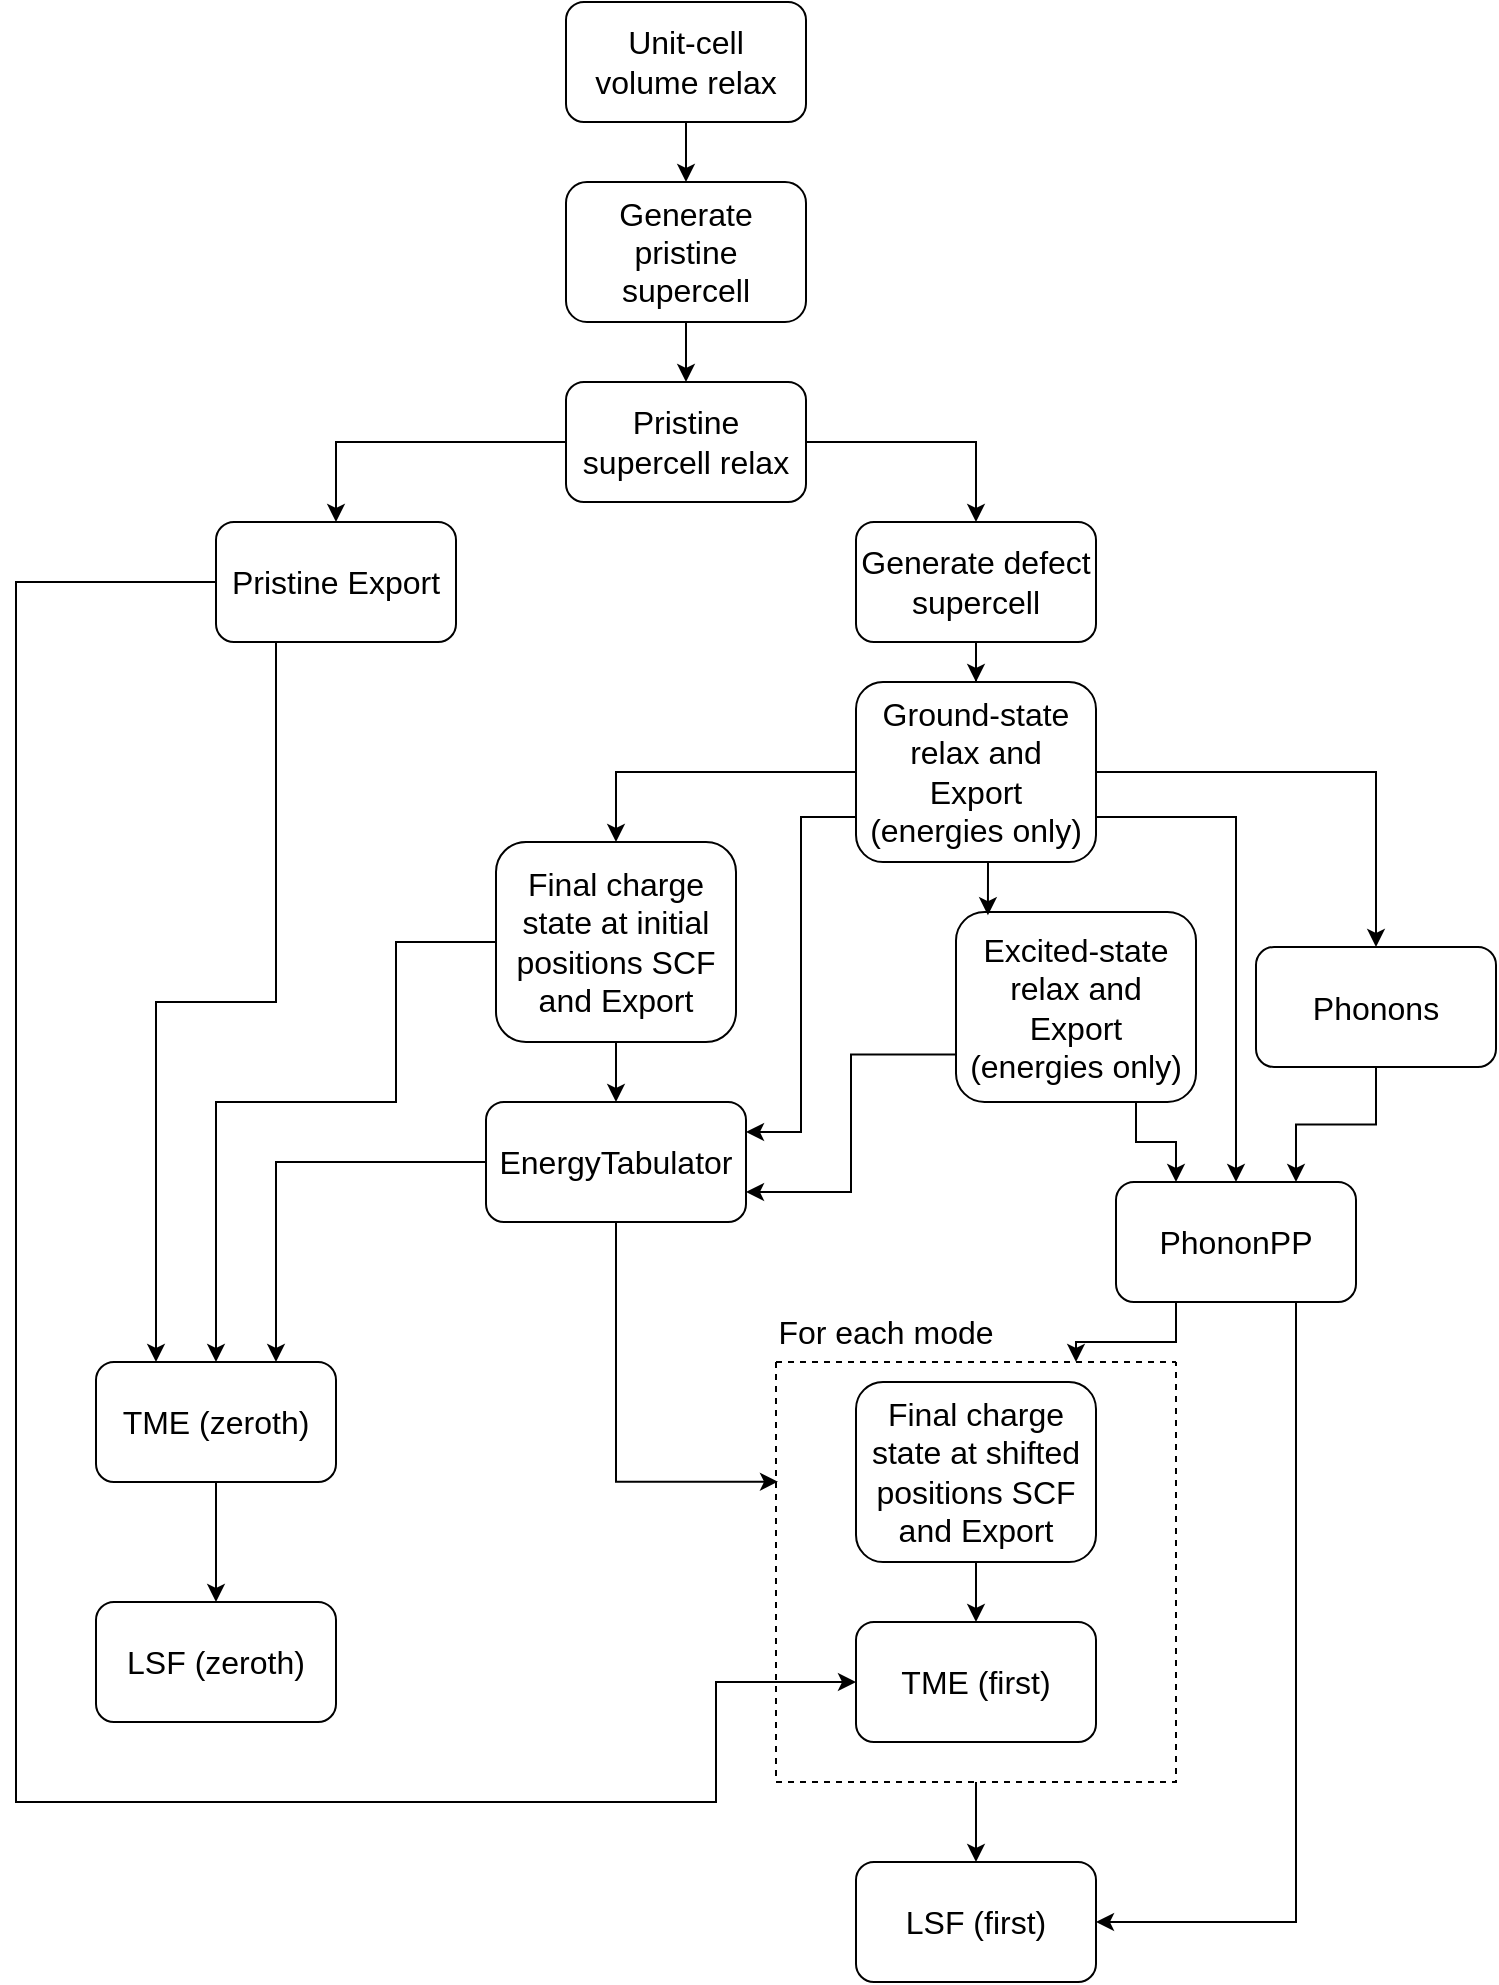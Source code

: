 <mxfile version="21.3.6" type="device">
  <diagram name="Page-1" id="Bi6nuSbLF3TYPAGxzcB3">
    <mxGraphModel dx="896" dy="530" grid="1" gridSize="10" guides="1" tooltips="1" connect="1" arrows="1" fold="1" page="1" pageScale="1" pageWidth="850" pageHeight="1100" background="none" math="0" shadow="0">
      <root>
        <mxCell id="0" />
        <mxCell id="1" parent="0" />
        <mxCell id="uOwag5xyu-ka6NZC6iEb-7" value="" style="edgeStyle=orthogonalEdgeStyle;rounded=0;orthogonalLoop=1;jettySize=auto;html=1;" parent="1" source="uOwag5xyu-ka6NZC6iEb-2" edge="1">
          <mxGeometry relative="1" as="geometry">
            <mxPoint x="430" y="820" as="targetPoint" />
          </mxGeometry>
        </mxCell>
        <mxCell id="uOwag5xyu-ka6NZC6iEb-8" style="edgeStyle=orthogonalEdgeStyle;rounded=0;orthogonalLoop=1;jettySize=auto;html=1;exitX=0;exitY=0.5;exitDx=0;exitDy=0;" parent="1" target="uOwag5xyu-ka6NZC6iEb-3" edge="1">
          <mxGeometry relative="1" as="geometry">
            <mxPoint x="370" y="850" as="sourcePoint" />
          </mxGeometry>
        </mxCell>
        <mxCell id="lNCz8OnNDWfd_Ppy1dn2-34" value="" style="edgeStyle=orthogonalEdgeStyle;rounded=0;orthogonalLoop=1;jettySize=auto;html=1;fontSize=16;" edge="1" parent="1" source="lNCz8OnNDWfd_Ppy1dn2-1" target="lNCz8OnNDWfd_Ppy1dn2-8">
          <mxGeometry relative="1" as="geometry" />
        </mxCell>
        <mxCell id="lNCz8OnNDWfd_Ppy1dn2-1" value="Unit-cell volume relax" style="rounded=1;whiteSpace=wrap;html=1;spacingRight=4;fontSize=16;spacingLeft=4;" vertex="1" parent="1">
          <mxGeometry x="365" y="10" width="120" height="60" as="geometry" />
        </mxCell>
        <mxCell id="lNCz8OnNDWfd_Ppy1dn2-55" style="edgeStyle=orthogonalEdgeStyle;rounded=0;orthogonalLoop=1;jettySize=auto;html=1;exitX=0;exitY=0.5;exitDx=0;exitDy=0;entryX=0.5;entryY=0;entryDx=0;entryDy=0;fontSize=16;" edge="1" parent="1" source="lNCz8OnNDWfd_Ppy1dn2-2" target="lNCz8OnNDWfd_Ppy1dn2-26">
          <mxGeometry relative="1" as="geometry">
            <Array as="points">
              <mxPoint x="280" y="480" />
              <mxPoint x="280" y="560" />
              <mxPoint x="190" y="560" />
            </Array>
          </mxGeometry>
        </mxCell>
        <mxCell id="lNCz8OnNDWfd_Ppy1dn2-65" value="" style="edgeStyle=orthogonalEdgeStyle;rounded=0;orthogonalLoop=1;jettySize=auto;html=1;" edge="1" parent="1" source="lNCz8OnNDWfd_Ppy1dn2-2" target="lNCz8OnNDWfd_Ppy1dn2-23">
          <mxGeometry relative="1" as="geometry" />
        </mxCell>
        <mxCell id="lNCz8OnNDWfd_Ppy1dn2-2" value="Final charge state at initial positions SCF and Export" style="rounded=1;whiteSpace=wrap;html=1;fontSize=16;" vertex="1" parent="1">
          <mxGeometry x="330" y="430" width="120" height="100" as="geometry" />
        </mxCell>
        <mxCell id="lNCz8OnNDWfd_Ppy1dn2-47" style="edgeStyle=orthogonalEdgeStyle;rounded=0;orthogonalLoop=1;jettySize=auto;html=1;exitX=0.75;exitY=1;exitDx=0;exitDy=0;entryX=0.25;entryY=0;entryDx=0;entryDy=0;fontSize=16;" edge="1" parent="1" source="lNCz8OnNDWfd_Ppy1dn2-3" target="lNCz8OnNDWfd_Ppy1dn2-18">
          <mxGeometry relative="1" as="geometry" />
        </mxCell>
        <mxCell id="lNCz8OnNDWfd_Ppy1dn2-52" style="edgeStyle=orthogonalEdgeStyle;rounded=0;orthogonalLoop=1;jettySize=auto;html=1;exitX=0;exitY=0.75;exitDx=0;exitDy=0;entryX=1;entryY=0.75;entryDx=0;entryDy=0;fontSize=16;" edge="1" parent="1" source="lNCz8OnNDWfd_Ppy1dn2-3" target="lNCz8OnNDWfd_Ppy1dn2-23">
          <mxGeometry relative="1" as="geometry" />
        </mxCell>
        <mxCell id="lNCz8OnNDWfd_Ppy1dn2-3" value="Excited-state relax and Export (energies only)" style="rounded=1;whiteSpace=wrap;html=1;fontSize=16;spacingRight=4;spacingLeft=4;" vertex="1" parent="1">
          <mxGeometry x="560" y="465" width="120" height="95" as="geometry" />
        </mxCell>
        <mxCell id="lNCz8OnNDWfd_Ppy1dn2-40" style="edgeStyle=orthogonalEdgeStyle;rounded=0;orthogonalLoop=1;jettySize=auto;html=1;fontSize=16;" edge="1" parent="1" source="lNCz8OnNDWfd_Ppy1dn2-7" target="lNCz8OnNDWfd_Ppy1dn2-12">
          <mxGeometry relative="1" as="geometry" />
        </mxCell>
        <mxCell id="lNCz8OnNDWfd_Ppy1dn2-44" style="edgeStyle=orthogonalEdgeStyle;rounded=0;orthogonalLoop=1;jettySize=auto;html=1;exitX=0.5;exitY=1;exitDx=0;exitDy=0;entryX=0.133;entryY=0.017;entryDx=0;entryDy=0;entryPerimeter=0;fontSize=16;" edge="1" parent="1" source="lNCz8OnNDWfd_Ppy1dn2-7" target="lNCz8OnNDWfd_Ppy1dn2-3">
          <mxGeometry relative="1" as="geometry" />
        </mxCell>
        <mxCell id="lNCz8OnNDWfd_Ppy1dn2-45" style="edgeStyle=orthogonalEdgeStyle;rounded=0;orthogonalLoop=1;jettySize=auto;html=1;fontSize=16;entryX=0.5;entryY=0;entryDx=0;entryDy=0;" edge="1" parent="1" source="lNCz8OnNDWfd_Ppy1dn2-7" target="lNCz8OnNDWfd_Ppy1dn2-2">
          <mxGeometry relative="1" as="geometry" />
        </mxCell>
        <mxCell id="lNCz8OnNDWfd_Ppy1dn2-51" style="edgeStyle=orthogonalEdgeStyle;rounded=0;orthogonalLoop=1;jettySize=auto;html=1;exitX=0;exitY=0.75;exitDx=0;exitDy=0;entryX=1;entryY=0.25;entryDx=0;entryDy=0;fontSize=16;" edge="1" parent="1" source="lNCz8OnNDWfd_Ppy1dn2-7" target="lNCz8OnNDWfd_Ppy1dn2-23">
          <mxGeometry relative="1" as="geometry" />
        </mxCell>
        <mxCell id="lNCz8OnNDWfd_Ppy1dn2-53" style="edgeStyle=orthogonalEdgeStyle;rounded=0;orthogonalLoop=1;jettySize=auto;html=1;exitX=1;exitY=0.75;exitDx=0;exitDy=0;fontSize=16;" edge="1" parent="1" source="lNCz8OnNDWfd_Ppy1dn2-7" target="lNCz8OnNDWfd_Ppy1dn2-18">
          <mxGeometry relative="1" as="geometry" />
        </mxCell>
        <mxCell id="lNCz8OnNDWfd_Ppy1dn2-7" value="Ground-state relax and Export (energies only)" style="rounded=1;whiteSpace=wrap;html=1;fontSize=16;spacingRight=4;spacingLeft=4;" vertex="1" parent="1">
          <mxGeometry x="510" y="350" width="120" height="90" as="geometry" />
        </mxCell>
        <mxCell id="lNCz8OnNDWfd_Ppy1dn2-35" value="" style="edgeStyle=orthogonalEdgeStyle;rounded=0;orthogonalLoop=1;jettySize=auto;html=1;fontSize=16;" edge="1" parent="1" source="lNCz8OnNDWfd_Ppy1dn2-8" target="lNCz8OnNDWfd_Ppy1dn2-9">
          <mxGeometry relative="1" as="geometry" />
        </mxCell>
        <mxCell id="lNCz8OnNDWfd_Ppy1dn2-8" value="Generate pristine supercell" style="rounded=1;whiteSpace=wrap;html=1;fontSize=16;" vertex="1" parent="1">
          <mxGeometry x="365" y="100" width="120" height="70" as="geometry" />
        </mxCell>
        <mxCell id="lNCz8OnNDWfd_Ppy1dn2-37" style="edgeStyle=orthogonalEdgeStyle;rounded=0;orthogonalLoop=1;jettySize=auto;html=1;exitX=1;exitY=0.5;exitDx=0;exitDy=0;fontSize=16;" edge="1" parent="1" source="lNCz8OnNDWfd_Ppy1dn2-9" target="lNCz8OnNDWfd_Ppy1dn2-10">
          <mxGeometry relative="1" as="geometry" />
        </mxCell>
        <mxCell id="lNCz8OnNDWfd_Ppy1dn2-38" style="edgeStyle=orthogonalEdgeStyle;rounded=0;orthogonalLoop=1;jettySize=auto;html=1;exitX=0;exitY=0.5;exitDx=0;exitDy=0;entryX=0.5;entryY=0;entryDx=0;entryDy=0;fontSize=16;" edge="1" parent="1" source="lNCz8OnNDWfd_Ppy1dn2-9" target="lNCz8OnNDWfd_Ppy1dn2-11">
          <mxGeometry relative="1" as="geometry" />
        </mxCell>
        <mxCell id="lNCz8OnNDWfd_Ppy1dn2-9" value="Pristine supercell relax" style="rounded=1;whiteSpace=wrap;html=1;fontSize=16;" vertex="1" parent="1">
          <mxGeometry x="365" y="200" width="120" height="60" as="geometry" />
        </mxCell>
        <mxCell id="lNCz8OnNDWfd_Ppy1dn2-39" value="" style="edgeStyle=orthogonalEdgeStyle;rounded=0;orthogonalLoop=1;jettySize=auto;html=1;fontSize=16;" edge="1" parent="1" source="lNCz8OnNDWfd_Ppy1dn2-10" target="lNCz8OnNDWfd_Ppy1dn2-7">
          <mxGeometry relative="1" as="geometry" />
        </mxCell>
        <mxCell id="lNCz8OnNDWfd_Ppy1dn2-10" value="Generate defect supercell" style="rounded=1;whiteSpace=wrap;html=1;fontSize=16;" vertex="1" parent="1">
          <mxGeometry x="510" y="270" width="120" height="60" as="geometry" />
        </mxCell>
        <mxCell id="lNCz8OnNDWfd_Ppy1dn2-54" style="edgeStyle=orthogonalEdgeStyle;rounded=0;orthogonalLoop=1;jettySize=auto;html=1;exitX=0.25;exitY=1;exitDx=0;exitDy=0;entryX=0.25;entryY=0;entryDx=0;entryDy=0;fontSize=16;" edge="1" parent="1" source="lNCz8OnNDWfd_Ppy1dn2-11" target="lNCz8OnNDWfd_Ppy1dn2-26">
          <mxGeometry relative="1" as="geometry" />
        </mxCell>
        <mxCell id="lNCz8OnNDWfd_Ppy1dn2-63" style="edgeStyle=orthogonalEdgeStyle;rounded=0;orthogonalLoop=1;jettySize=auto;html=1;exitX=0;exitY=0.5;exitDx=0;exitDy=0;entryX=0;entryY=0.5;entryDx=0;entryDy=0;fontSize=16;" edge="1" parent="1" source="lNCz8OnNDWfd_Ppy1dn2-11" target="lNCz8OnNDWfd_Ppy1dn2-32">
          <mxGeometry relative="1" as="geometry">
            <Array as="points">
              <mxPoint x="90" y="300" />
              <mxPoint x="90" y="910" />
              <mxPoint x="440" y="910" />
              <mxPoint x="440" y="850" />
            </Array>
          </mxGeometry>
        </mxCell>
        <mxCell id="lNCz8OnNDWfd_Ppy1dn2-11" value="Pristine Export" style="rounded=1;whiteSpace=wrap;html=1;fontSize=16;" vertex="1" parent="1">
          <mxGeometry x="190" y="270" width="120" height="60" as="geometry" />
        </mxCell>
        <mxCell id="lNCz8OnNDWfd_Ppy1dn2-48" style="edgeStyle=orthogonalEdgeStyle;rounded=0;orthogonalLoop=1;jettySize=auto;html=1;exitX=0.5;exitY=1;exitDx=0;exitDy=0;entryX=0.75;entryY=0;entryDx=0;entryDy=0;fontSize=16;" edge="1" parent="1" source="lNCz8OnNDWfd_Ppy1dn2-12" target="lNCz8OnNDWfd_Ppy1dn2-18">
          <mxGeometry relative="1" as="geometry" />
        </mxCell>
        <mxCell id="lNCz8OnNDWfd_Ppy1dn2-12" value="Phonons" style="rounded=1;whiteSpace=wrap;html=1;fontSize=16;" vertex="1" parent="1">
          <mxGeometry x="710" y="482.5" width="120" height="60" as="geometry" />
        </mxCell>
        <mxCell id="lNCz8OnNDWfd_Ppy1dn2-58" style="edgeStyle=orthogonalEdgeStyle;rounded=0;orthogonalLoop=1;jettySize=auto;html=1;exitX=0.75;exitY=1;exitDx=0;exitDy=0;entryX=1;entryY=0.5;entryDx=0;entryDy=0;fontSize=16;" edge="1" parent="1" source="lNCz8OnNDWfd_Ppy1dn2-18" target="lNCz8OnNDWfd_Ppy1dn2-33">
          <mxGeometry relative="1" as="geometry" />
        </mxCell>
        <mxCell id="lNCz8OnNDWfd_Ppy1dn2-59" style="edgeStyle=orthogonalEdgeStyle;rounded=0;orthogonalLoop=1;jettySize=auto;html=1;exitX=0.25;exitY=1;exitDx=0;exitDy=0;entryX=0.75;entryY=0;entryDx=0;entryDy=0;fontSize=16;" edge="1" parent="1" source="lNCz8OnNDWfd_Ppy1dn2-18" target="lNCz8OnNDWfd_Ppy1dn2-28">
          <mxGeometry relative="1" as="geometry" />
        </mxCell>
        <mxCell id="lNCz8OnNDWfd_Ppy1dn2-18" value="PhononPP" style="rounded=1;whiteSpace=wrap;html=1;fontSize=16;" vertex="1" parent="1">
          <mxGeometry x="640" y="600" width="120" height="60" as="geometry" />
        </mxCell>
        <mxCell id="lNCz8OnNDWfd_Ppy1dn2-56" style="edgeStyle=orthogonalEdgeStyle;rounded=0;orthogonalLoop=1;jettySize=auto;html=1;exitX=0;exitY=0.5;exitDx=0;exitDy=0;entryX=0.75;entryY=0;entryDx=0;entryDy=0;fontSize=16;" edge="1" parent="1" source="lNCz8OnNDWfd_Ppy1dn2-23" target="lNCz8OnNDWfd_Ppy1dn2-26">
          <mxGeometry relative="1" as="geometry" />
        </mxCell>
        <mxCell id="lNCz8OnNDWfd_Ppy1dn2-61" style="edgeStyle=orthogonalEdgeStyle;rounded=0;orthogonalLoop=1;jettySize=auto;html=1;exitX=0.5;exitY=1;exitDx=0;exitDy=0;entryX=0.005;entryY=0.285;entryDx=0;entryDy=0;entryPerimeter=0;fontSize=16;" edge="1" parent="1" source="lNCz8OnNDWfd_Ppy1dn2-23" target="lNCz8OnNDWfd_Ppy1dn2-28">
          <mxGeometry relative="1" as="geometry" />
        </mxCell>
        <mxCell id="lNCz8OnNDWfd_Ppy1dn2-23" value="EnergyTabulator" style="rounded=1;whiteSpace=wrap;html=1;fontSize=16;spacingRight=4;spacingLeft=4;" vertex="1" parent="1">
          <mxGeometry x="325" y="560" width="130" height="60" as="geometry" />
        </mxCell>
        <mxCell id="lNCz8OnNDWfd_Ppy1dn2-60" style="edgeStyle=orthogonalEdgeStyle;rounded=0;orthogonalLoop=1;jettySize=auto;html=1;exitX=0.5;exitY=1;exitDx=0;exitDy=0;fontSize=16;" edge="1" parent="1" source="lNCz8OnNDWfd_Ppy1dn2-26" target="lNCz8OnNDWfd_Ppy1dn2-27">
          <mxGeometry relative="1" as="geometry" />
        </mxCell>
        <mxCell id="lNCz8OnNDWfd_Ppy1dn2-26" value="TME (zeroth)" style="rounded=1;whiteSpace=wrap;html=1;fontSize=16;" vertex="1" parent="1">
          <mxGeometry x="130" y="690" width="120" height="60" as="geometry" />
        </mxCell>
        <mxCell id="lNCz8OnNDWfd_Ppy1dn2-27" value="LSF (zeroth)" style="rounded=1;whiteSpace=wrap;html=1;fontSize=16;" vertex="1" parent="1">
          <mxGeometry x="130" y="810" width="120" height="60" as="geometry" />
        </mxCell>
        <mxCell id="lNCz8OnNDWfd_Ppy1dn2-57" value="" style="edgeStyle=orthogonalEdgeStyle;rounded=0;orthogonalLoop=1;jettySize=auto;html=1;fontSize=16;" edge="1" parent="1" source="lNCz8OnNDWfd_Ppy1dn2-28" target="lNCz8OnNDWfd_Ppy1dn2-33">
          <mxGeometry relative="1" as="geometry" />
        </mxCell>
        <mxCell id="lNCz8OnNDWfd_Ppy1dn2-28" value="" style="swimlane;startSize=0;fontSize=16;dashed=1;" vertex="1" parent="1">
          <mxGeometry x="470" y="690" width="200" height="210" as="geometry">
            <mxRectangle x="560" y="780" width="50" height="40" as="alternateBounds" />
          </mxGeometry>
        </mxCell>
        <mxCell id="lNCz8OnNDWfd_Ppy1dn2-62" value="" style="edgeStyle=orthogonalEdgeStyle;rounded=0;orthogonalLoop=1;jettySize=auto;html=1;fontSize=16;" edge="1" parent="lNCz8OnNDWfd_Ppy1dn2-28" source="lNCz8OnNDWfd_Ppy1dn2-30" target="lNCz8OnNDWfd_Ppy1dn2-32">
          <mxGeometry relative="1" as="geometry" />
        </mxCell>
        <mxCell id="lNCz8OnNDWfd_Ppy1dn2-30" value="Final charge state at shifted positions SCF and Export" style="rounded=1;whiteSpace=wrap;html=1;spacingRight=4;spacingLeft=4;fontSize=16;" vertex="1" parent="lNCz8OnNDWfd_Ppy1dn2-28">
          <mxGeometry x="40" y="10" width="120" height="90" as="geometry" />
        </mxCell>
        <mxCell id="lNCz8OnNDWfd_Ppy1dn2-32" value="TME (first)" style="rounded=1;whiteSpace=wrap;html=1;spacingRight=4;spacingLeft=4;fontSize=16;" vertex="1" parent="lNCz8OnNDWfd_Ppy1dn2-28">
          <mxGeometry x="40" y="130" width="120" height="60" as="geometry" />
        </mxCell>
        <mxCell id="lNCz8OnNDWfd_Ppy1dn2-29" value="For each mode" style="text;html=1;strokeColor=none;fillColor=none;align=center;verticalAlign=middle;whiteSpace=wrap;rounded=0;fontSize=16;" vertex="1" parent="1">
          <mxGeometry x="470" y="660" width="110" height="30" as="geometry" />
        </mxCell>
        <mxCell id="lNCz8OnNDWfd_Ppy1dn2-33" value="LSF (first)" style="rounded=1;whiteSpace=wrap;html=1;fontSize=16;" vertex="1" parent="1">
          <mxGeometry x="510" y="940" width="120" height="60" as="geometry" />
        </mxCell>
      </root>
    </mxGraphModel>
  </diagram>
</mxfile>
